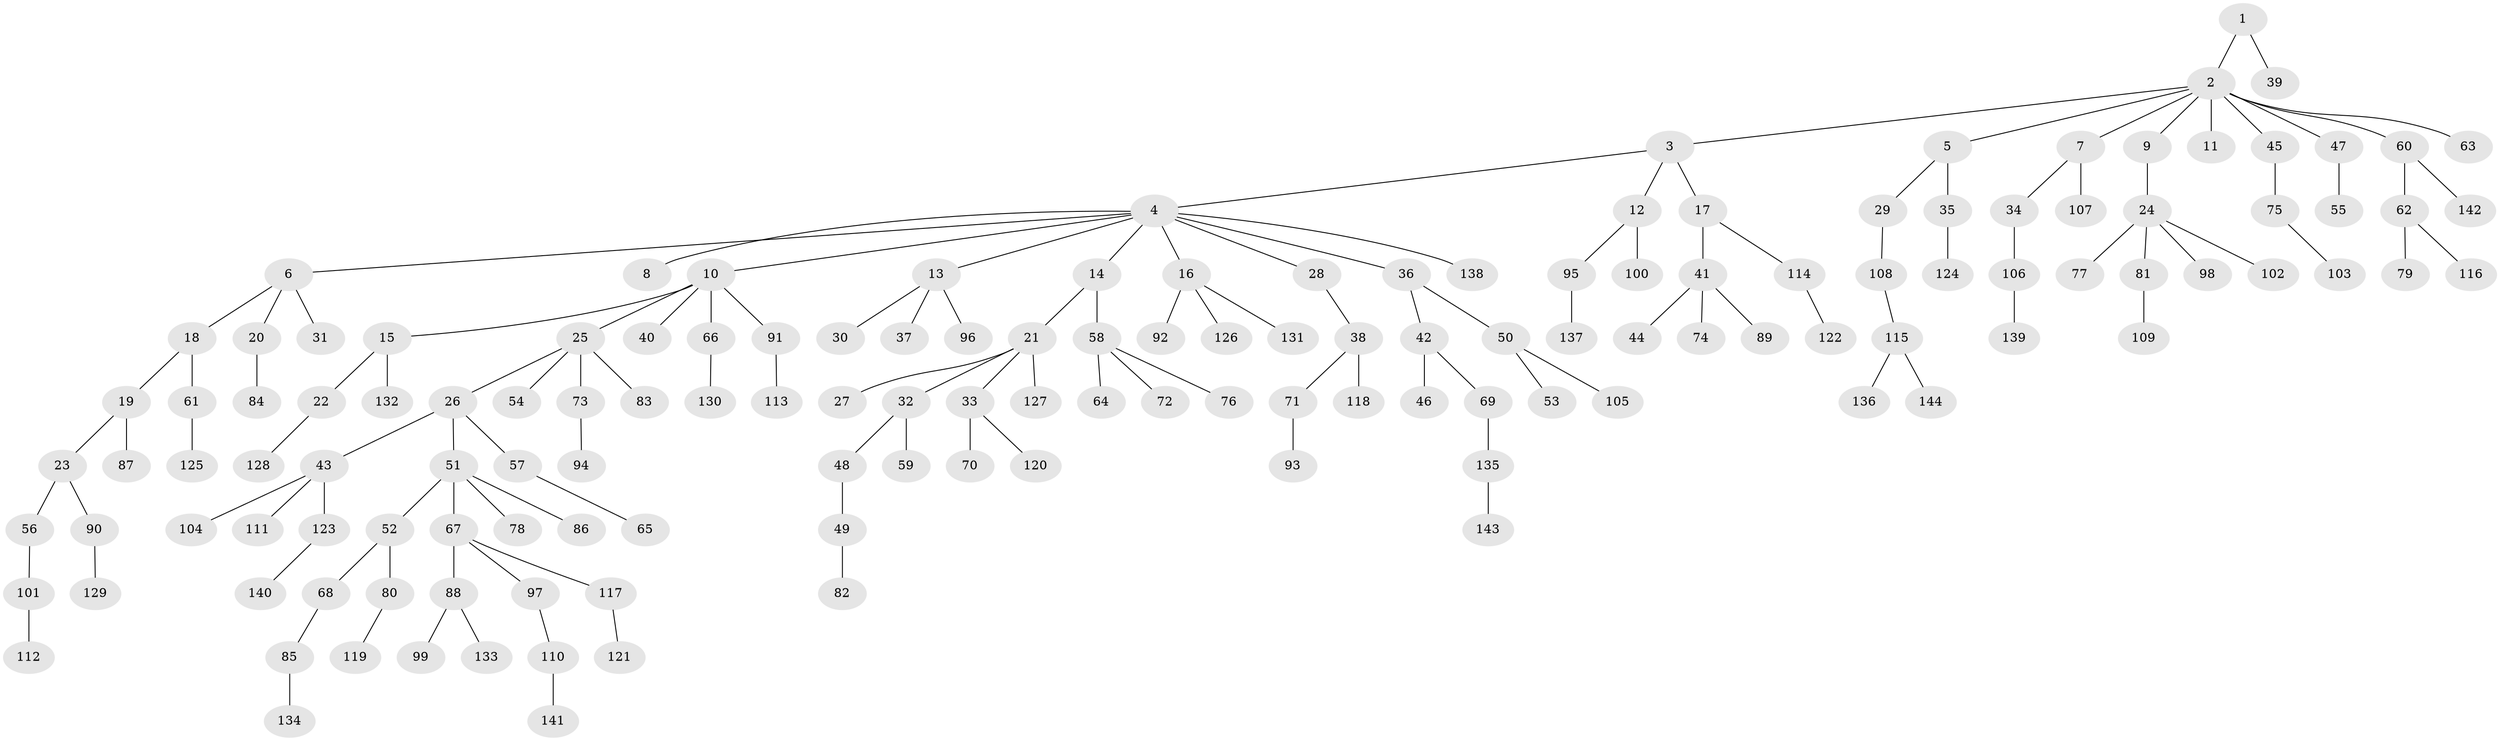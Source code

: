 // coarse degree distribution, {2: 0.2777777777777778, 1: 0.6666666666666666, 5: 0.027777777777777776, 40: 0.013888888888888888, 4: 0.013888888888888888}
// Generated by graph-tools (version 1.1) at 2025/56/03/04/25 21:56:06]
// undirected, 144 vertices, 143 edges
graph export_dot {
graph [start="1"]
  node [color=gray90,style=filled];
  1;
  2;
  3;
  4;
  5;
  6;
  7;
  8;
  9;
  10;
  11;
  12;
  13;
  14;
  15;
  16;
  17;
  18;
  19;
  20;
  21;
  22;
  23;
  24;
  25;
  26;
  27;
  28;
  29;
  30;
  31;
  32;
  33;
  34;
  35;
  36;
  37;
  38;
  39;
  40;
  41;
  42;
  43;
  44;
  45;
  46;
  47;
  48;
  49;
  50;
  51;
  52;
  53;
  54;
  55;
  56;
  57;
  58;
  59;
  60;
  61;
  62;
  63;
  64;
  65;
  66;
  67;
  68;
  69;
  70;
  71;
  72;
  73;
  74;
  75;
  76;
  77;
  78;
  79;
  80;
  81;
  82;
  83;
  84;
  85;
  86;
  87;
  88;
  89;
  90;
  91;
  92;
  93;
  94;
  95;
  96;
  97;
  98;
  99;
  100;
  101;
  102;
  103;
  104;
  105;
  106;
  107;
  108;
  109;
  110;
  111;
  112;
  113;
  114;
  115;
  116;
  117;
  118;
  119;
  120;
  121;
  122;
  123;
  124;
  125;
  126;
  127;
  128;
  129;
  130;
  131;
  132;
  133;
  134;
  135;
  136;
  137;
  138;
  139;
  140;
  141;
  142;
  143;
  144;
  1 -- 2;
  1 -- 39;
  2 -- 3;
  2 -- 5;
  2 -- 7;
  2 -- 9;
  2 -- 11;
  2 -- 45;
  2 -- 47;
  2 -- 60;
  2 -- 63;
  3 -- 4;
  3 -- 12;
  3 -- 17;
  4 -- 6;
  4 -- 8;
  4 -- 10;
  4 -- 13;
  4 -- 14;
  4 -- 16;
  4 -- 28;
  4 -- 36;
  4 -- 138;
  5 -- 29;
  5 -- 35;
  6 -- 18;
  6 -- 20;
  6 -- 31;
  7 -- 34;
  7 -- 107;
  9 -- 24;
  10 -- 15;
  10 -- 25;
  10 -- 40;
  10 -- 66;
  10 -- 91;
  12 -- 95;
  12 -- 100;
  13 -- 30;
  13 -- 37;
  13 -- 96;
  14 -- 21;
  14 -- 58;
  15 -- 22;
  15 -- 132;
  16 -- 92;
  16 -- 126;
  16 -- 131;
  17 -- 41;
  17 -- 114;
  18 -- 19;
  18 -- 61;
  19 -- 23;
  19 -- 87;
  20 -- 84;
  21 -- 27;
  21 -- 32;
  21 -- 33;
  21 -- 127;
  22 -- 128;
  23 -- 56;
  23 -- 90;
  24 -- 77;
  24 -- 81;
  24 -- 98;
  24 -- 102;
  25 -- 26;
  25 -- 54;
  25 -- 73;
  25 -- 83;
  26 -- 43;
  26 -- 51;
  26 -- 57;
  28 -- 38;
  29 -- 108;
  32 -- 48;
  32 -- 59;
  33 -- 70;
  33 -- 120;
  34 -- 106;
  35 -- 124;
  36 -- 42;
  36 -- 50;
  38 -- 71;
  38 -- 118;
  41 -- 44;
  41 -- 74;
  41 -- 89;
  42 -- 46;
  42 -- 69;
  43 -- 104;
  43 -- 111;
  43 -- 123;
  45 -- 75;
  47 -- 55;
  48 -- 49;
  49 -- 82;
  50 -- 53;
  50 -- 105;
  51 -- 52;
  51 -- 67;
  51 -- 78;
  51 -- 86;
  52 -- 68;
  52 -- 80;
  56 -- 101;
  57 -- 65;
  58 -- 64;
  58 -- 72;
  58 -- 76;
  60 -- 62;
  60 -- 142;
  61 -- 125;
  62 -- 79;
  62 -- 116;
  66 -- 130;
  67 -- 88;
  67 -- 97;
  67 -- 117;
  68 -- 85;
  69 -- 135;
  71 -- 93;
  73 -- 94;
  75 -- 103;
  80 -- 119;
  81 -- 109;
  85 -- 134;
  88 -- 99;
  88 -- 133;
  90 -- 129;
  91 -- 113;
  95 -- 137;
  97 -- 110;
  101 -- 112;
  106 -- 139;
  108 -- 115;
  110 -- 141;
  114 -- 122;
  115 -- 136;
  115 -- 144;
  117 -- 121;
  123 -- 140;
  135 -- 143;
}

